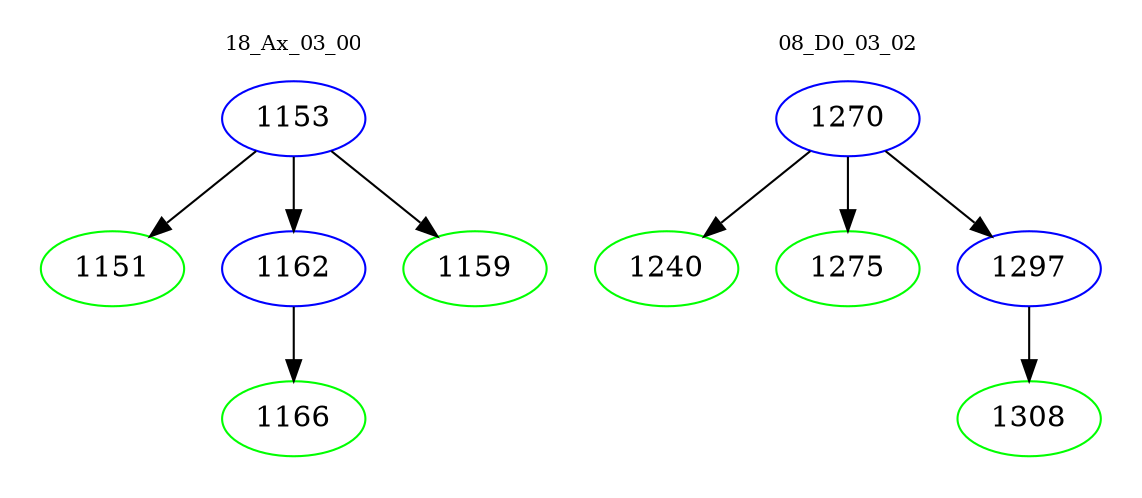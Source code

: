 digraph{
subgraph cluster_0 {
color = white
label = "18_Ax_03_00";
fontsize=10;
T0_1153 [label="1153", color="blue"]
T0_1153 -> T0_1151 [color="black"]
T0_1151 [label="1151", color="green"]
T0_1153 -> T0_1162 [color="black"]
T0_1162 [label="1162", color="blue"]
T0_1162 -> T0_1166 [color="black"]
T0_1166 [label="1166", color="green"]
T0_1153 -> T0_1159 [color="black"]
T0_1159 [label="1159", color="green"]
}
subgraph cluster_1 {
color = white
label = "08_D0_03_02";
fontsize=10;
T1_1270 [label="1270", color="blue"]
T1_1270 -> T1_1240 [color="black"]
T1_1240 [label="1240", color="green"]
T1_1270 -> T1_1275 [color="black"]
T1_1275 [label="1275", color="green"]
T1_1270 -> T1_1297 [color="black"]
T1_1297 [label="1297", color="blue"]
T1_1297 -> T1_1308 [color="black"]
T1_1308 [label="1308", color="green"]
}
}
